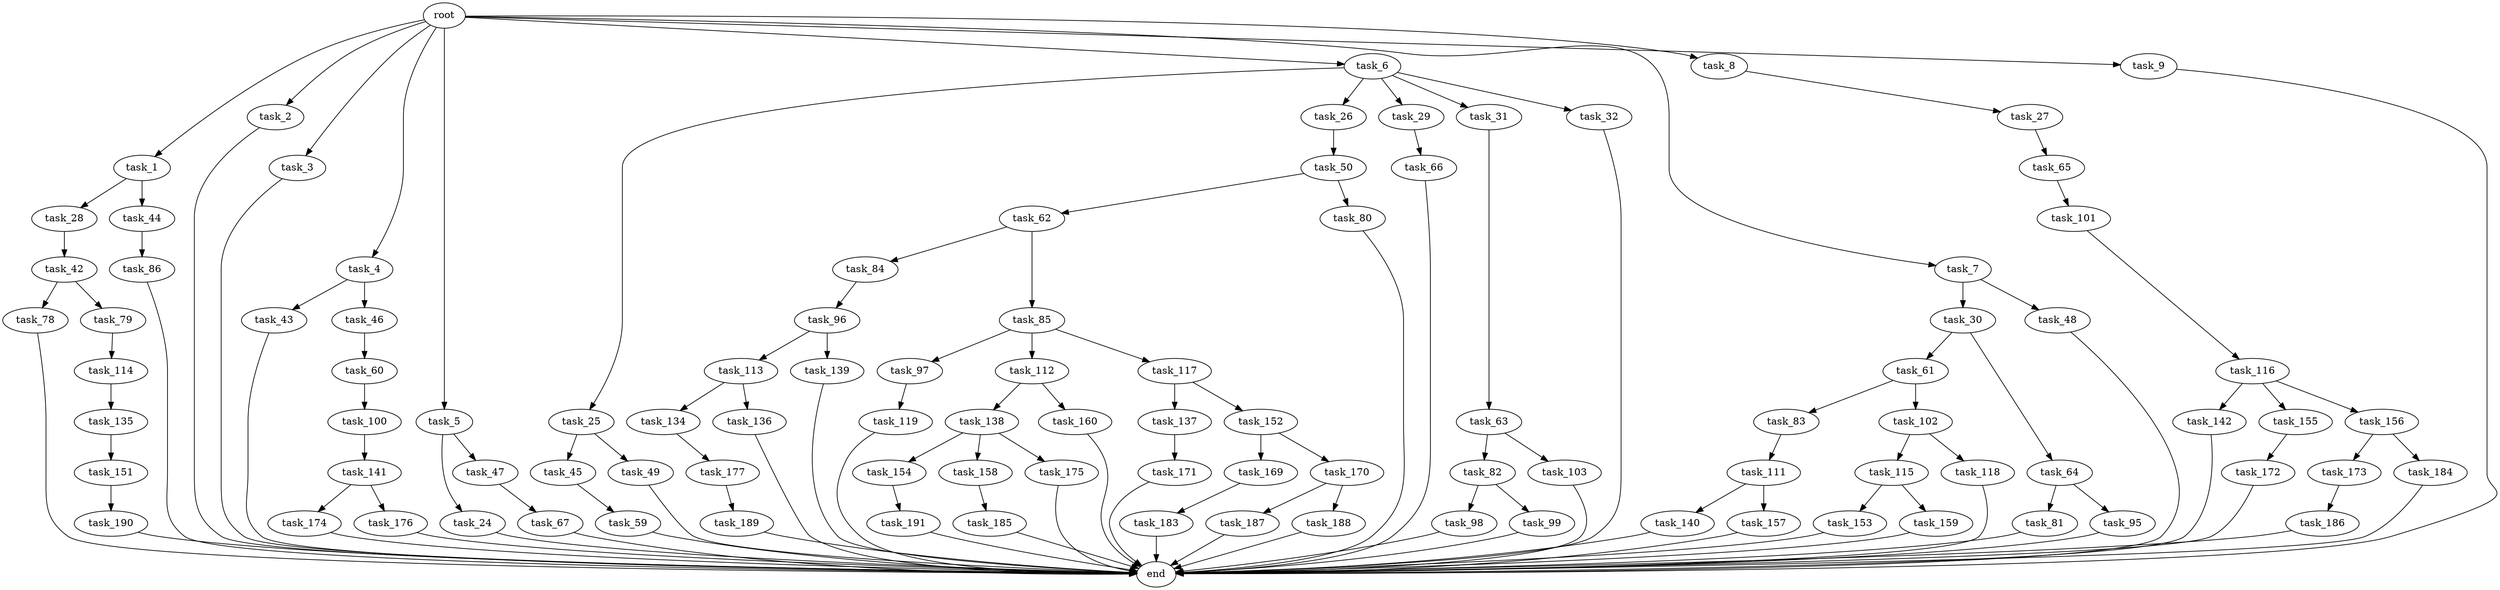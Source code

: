 digraph G {
  root [size="0.000000"];
  task_1 [size="102.400000"];
  task_2 [size="102.400000"];
  task_3 [size="102.400000"];
  task_4 [size="102.400000"];
  task_5 [size="102.400000"];
  task_6 [size="102.400000"];
  task_7 [size="102.400000"];
  task_8 [size="102.400000"];
  task_9 [size="102.400000"];
  task_24 [size="3435973836.800000"];
  task_25 [size="30923764531.200001"];
  task_26 [size="30923764531.200001"];
  task_27 [size="13743895347.200001"];
  task_28 [size="30923764531.200001"];
  task_29 [size="30923764531.200001"];
  task_30 [size="42090679500.800003"];
  task_31 [size="30923764531.200001"];
  task_32 [size="30923764531.200001"];
  task_42 [size="69578470195.199997"];
  task_43 [size="69578470195.199997"];
  task_44 [size="30923764531.200001"];
  task_45 [size="7730941132.800000"];
  task_46 [size="69578470195.199997"];
  task_47 [size="3435973836.800000"];
  task_48 [size="42090679500.800003"];
  task_49 [size="7730941132.800000"];
  task_50 [size="69578470195.199997"];
  task_59 [size="13743895347.200001"];
  task_60 [size="13743895347.200001"];
  task_61 [size="42090679500.800003"];
  task_62 [size="3435973836.800000"];
  task_63 [size="7730941132.800000"];
  task_64 [size="42090679500.800003"];
  task_65 [size="13743895347.200001"];
  task_66 [size="42090679500.800003"];
  task_67 [size="21474836480.000000"];
  task_78 [size="30923764531.200001"];
  task_79 [size="30923764531.200001"];
  task_80 [size="3435973836.800000"];
  task_81 [size="54975581388.800003"];
  task_82 [size="3435973836.800000"];
  task_83 [size="69578470195.199997"];
  task_84 [size="30923764531.200001"];
  task_85 [size="30923764531.200001"];
  task_86 [size="30923764531.200001"];
  task_95 [size="54975581388.800003"];
  task_96 [size="30923764531.200001"];
  task_97 [size="54975581388.800003"];
  task_98 [size="21474836480.000000"];
  task_99 [size="21474836480.000000"];
  task_100 [size="54975581388.800003"];
  task_101 [size="85899345920.000000"];
  task_102 [size="69578470195.199997"];
  task_103 [size="3435973836.800000"];
  task_111 [size="85899345920.000000"];
  task_112 [size="54975581388.800003"];
  task_113 [size="54975581388.800003"];
  task_114 [size="30923764531.200001"];
  task_115 [size="21474836480.000000"];
  task_116 [size="54975581388.800003"];
  task_117 [size="54975581388.800003"];
  task_118 [size="21474836480.000000"];
  task_119 [size="21474836480.000000"];
  task_134 [size="85899345920.000000"];
  task_135 [size="13743895347.200001"];
  task_136 [size="85899345920.000000"];
  task_137 [size="30923764531.200001"];
  task_138 [size="85899345920.000000"];
  task_139 [size="54975581388.800003"];
  task_140 [size="30923764531.200001"];
  task_141 [size="3435973836.800000"];
  task_142 [size="3435973836.800000"];
  task_151 [size="13743895347.200001"];
  task_152 [size="30923764531.200001"];
  task_153 [size="54975581388.800003"];
  task_154 [size="85899345920.000000"];
  task_155 [size="3435973836.800000"];
  task_156 [size="3435973836.800000"];
  task_157 [size="30923764531.200001"];
  task_158 [size="85899345920.000000"];
  task_159 [size="54975581388.800003"];
  task_160 [size="85899345920.000000"];
  task_169 [size="3435973836.800000"];
  task_170 [size="3435973836.800000"];
  task_171 [size="21474836480.000000"];
  task_172 [size="7730941132.800000"];
  task_173 [size="54975581388.800003"];
  task_174 [size="69578470195.199997"];
  task_175 [size="85899345920.000000"];
  task_176 [size="69578470195.199997"];
  task_177 [size="85899345920.000000"];
  task_183 [size="30923764531.200001"];
  task_184 [size="54975581388.800003"];
  task_185 [size="13743895347.200001"];
  task_186 [size="13743895347.200001"];
  task_187 [size="54975581388.800003"];
  task_188 [size="54975581388.800003"];
  task_189 [size="7730941132.800000"];
  task_190 [size="30923764531.200001"];
  task_191 [size="30923764531.200001"];
  end [size="0.000000"];

  root -> task_1 [size="1.000000"];
  root -> task_2 [size="1.000000"];
  root -> task_3 [size="1.000000"];
  root -> task_4 [size="1.000000"];
  root -> task_5 [size="1.000000"];
  root -> task_6 [size="1.000000"];
  root -> task_7 [size="1.000000"];
  root -> task_8 [size="1.000000"];
  root -> task_9 [size="1.000000"];
  task_1 -> task_28 [size="301989888.000000"];
  task_1 -> task_44 [size="301989888.000000"];
  task_2 -> end [size="1.000000"];
  task_3 -> end [size="1.000000"];
  task_4 -> task_43 [size="679477248.000000"];
  task_4 -> task_46 [size="679477248.000000"];
  task_5 -> task_24 [size="33554432.000000"];
  task_5 -> task_47 [size="33554432.000000"];
  task_6 -> task_25 [size="301989888.000000"];
  task_6 -> task_26 [size="301989888.000000"];
  task_6 -> task_29 [size="301989888.000000"];
  task_6 -> task_31 [size="301989888.000000"];
  task_6 -> task_32 [size="301989888.000000"];
  task_7 -> task_30 [size="411041792.000000"];
  task_7 -> task_48 [size="411041792.000000"];
  task_8 -> task_27 [size="134217728.000000"];
  task_9 -> end [size="1.000000"];
  task_24 -> end [size="1.000000"];
  task_25 -> task_45 [size="75497472.000000"];
  task_25 -> task_49 [size="75497472.000000"];
  task_26 -> task_50 [size="679477248.000000"];
  task_27 -> task_65 [size="134217728.000000"];
  task_28 -> task_42 [size="679477248.000000"];
  task_29 -> task_66 [size="411041792.000000"];
  task_30 -> task_61 [size="411041792.000000"];
  task_30 -> task_64 [size="411041792.000000"];
  task_31 -> task_63 [size="75497472.000000"];
  task_32 -> end [size="1.000000"];
  task_42 -> task_78 [size="301989888.000000"];
  task_42 -> task_79 [size="301989888.000000"];
  task_43 -> end [size="1.000000"];
  task_44 -> task_86 [size="301989888.000000"];
  task_45 -> task_59 [size="134217728.000000"];
  task_46 -> task_60 [size="134217728.000000"];
  task_47 -> task_67 [size="209715200.000000"];
  task_48 -> end [size="1.000000"];
  task_49 -> end [size="1.000000"];
  task_50 -> task_62 [size="33554432.000000"];
  task_50 -> task_80 [size="33554432.000000"];
  task_59 -> end [size="1.000000"];
  task_60 -> task_100 [size="536870912.000000"];
  task_61 -> task_83 [size="679477248.000000"];
  task_61 -> task_102 [size="679477248.000000"];
  task_62 -> task_84 [size="301989888.000000"];
  task_62 -> task_85 [size="301989888.000000"];
  task_63 -> task_82 [size="33554432.000000"];
  task_63 -> task_103 [size="33554432.000000"];
  task_64 -> task_81 [size="536870912.000000"];
  task_64 -> task_95 [size="536870912.000000"];
  task_65 -> task_101 [size="838860800.000000"];
  task_66 -> end [size="1.000000"];
  task_67 -> end [size="1.000000"];
  task_78 -> end [size="1.000000"];
  task_79 -> task_114 [size="301989888.000000"];
  task_80 -> end [size="1.000000"];
  task_81 -> end [size="1.000000"];
  task_82 -> task_98 [size="209715200.000000"];
  task_82 -> task_99 [size="209715200.000000"];
  task_83 -> task_111 [size="838860800.000000"];
  task_84 -> task_96 [size="301989888.000000"];
  task_85 -> task_97 [size="536870912.000000"];
  task_85 -> task_112 [size="536870912.000000"];
  task_85 -> task_117 [size="536870912.000000"];
  task_86 -> end [size="1.000000"];
  task_95 -> end [size="1.000000"];
  task_96 -> task_113 [size="536870912.000000"];
  task_96 -> task_139 [size="536870912.000000"];
  task_97 -> task_119 [size="209715200.000000"];
  task_98 -> end [size="1.000000"];
  task_99 -> end [size="1.000000"];
  task_100 -> task_141 [size="33554432.000000"];
  task_101 -> task_116 [size="536870912.000000"];
  task_102 -> task_115 [size="209715200.000000"];
  task_102 -> task_118 [size="209715200.000000"];
  task_103 -> end [size="1.000000"];
  task_111 -> task_140 [size="301989888.000000"];
  task_111 -> task_157 [size="301989888.000000"];
  task_112 -> task_138 [size="838860800.000000"];
  task_112 -> task_160 [size="838860800.000000"];
  task_113 -> task_134 [size="838860800.000000"];
  task_113 -> task_136 [size="838860800.000000"];
  task_114 -> task_135 [size="134217728.000000"];
  task_115 -> task_153 [size="536870912.000000"];
  task_115 -> task_159 [size="536870912.000000"];
  task_116 -> task_142 [size="33554432.000000"];
  task_116 -> task_155 [size="33554432.000000"];
  task_116 -> task_156 [size="33554432.000000"];
  task_117 -> task_137 [size="301989888.000000"];
  task_117 -> task_152 [size="301989888.000000"];
  task_118 -> end [size="1.000000"];
  task_119 -> end [size="1.000000"];
  task_134 -> task_177 [size="838860800.000000"];
  task_135 -> task_151 [size="134217728.000000"];
  task_136 -> end [size="1.000000"];
  task_137 -> task_171 [size="209715200.000000"];
  task_138 -> task_154 [size="838860800.000000"];
  task_138 -> task_158 [size="838860800.000000"];
  task_138 -> task_175 [size="838860800.000000"];
  task_139 -> end [size="1.000000"];
  task_140 -> end [size="1.000000"];
  task_141 -> task_174 [size="679477248.000000"];
  task_141 -> task_176 [size="679477248.000000"];
  task_142 -> end [size="1.000000"];
  task_151 -> task_190 [size="301989888.000000"];
  task_152 -> task_169 [size="33554432.000000"];
  task_152 -> task_170 [size="33554432.000000"];
  task_153 -> end [size="1.000000"];
  task_154 -> task_191 [size="301989888.000000"];
  task_155 -> task_172 [size="75497472.000000"];
  task_156 -> task_173 [size="536870912.000000"];
  task_156 -> task_184 [size="536870912.000000"];
  task_157 -> end [size="1.000000"];
  task_158 -> task_185 [size="134217728.000000"];
  task_159 -> end [size="1.000000"];
  task_160 -> end [size="1.000000"];
  task_169 -> task_183 [size="301989888.000000"];
  task_170 -> task_187 [size="536870912.000000"];
  task_170 -> task_188 [size="536870912.000000"];
  task_171 -> end [size="1.000000"];
  task_172 -> end [size="1.000000"];
  task_173 -> task_186 [size="134217728.000000"];
  task_174 -> end [size="1.000000"];
  task_175 -> end [size="1.000000"];
  task_176 -> end [size="1.000000"];
  task_177 -> task_189 [size="75497472.000000"];
  task_183 -> end [size="1.000000"];
  task_184 -> end [size="1.000000"];
  task_185 -> end [size="1.000000"];
  task_186 -> end [size="1.000000"];
  task_187 -> end [size="1.000000"];
  task_188 -> end [size="1.000000"];
  task_189 -> end [size="1.000000"];
  task_190 -> end [size="1.000000"];
  task_191 -> end [size="1.000000"];
}
